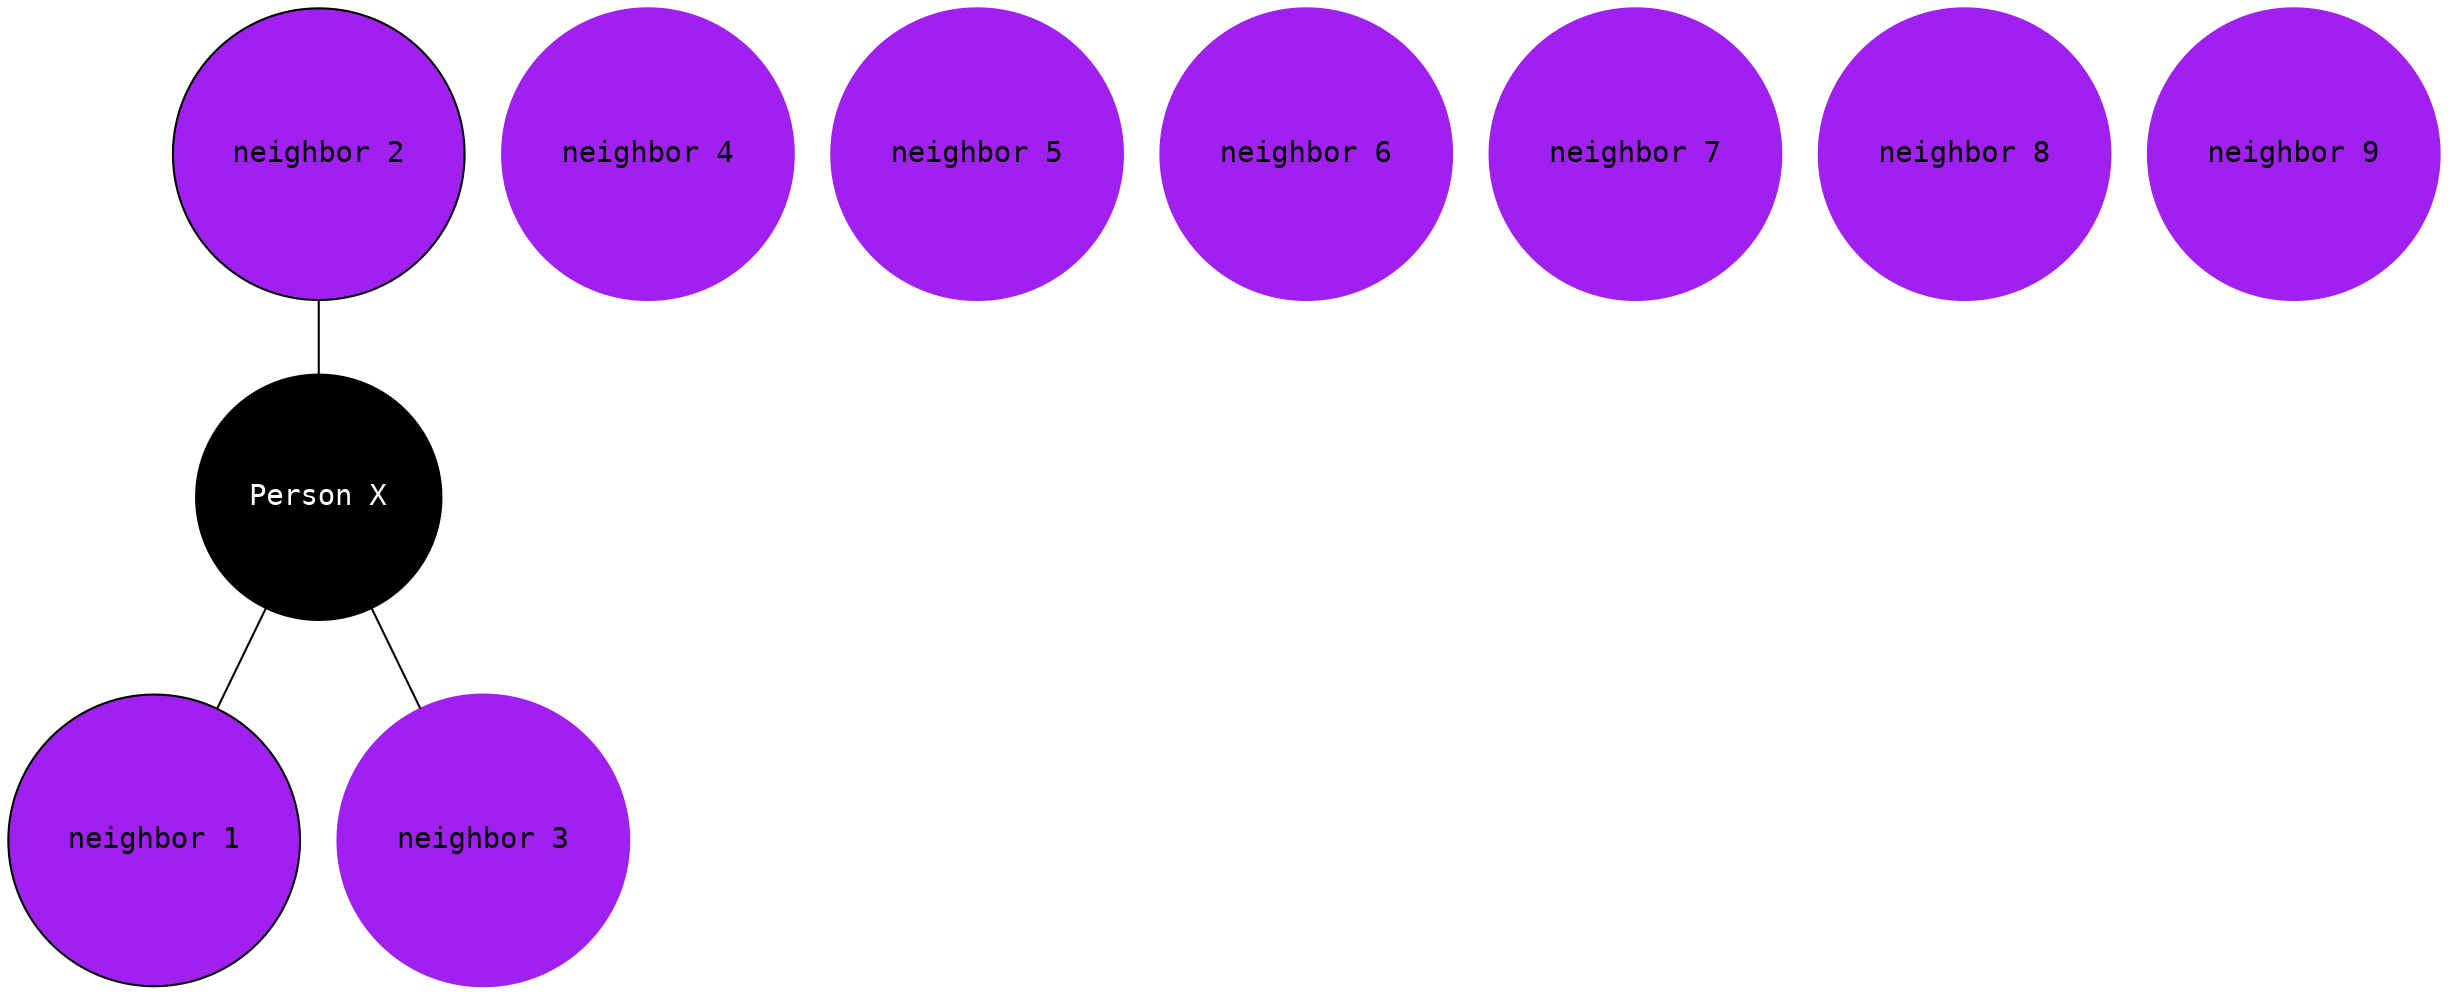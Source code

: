 



graph test{
  rankdir=LR;
  node[shape=circle, height=.01, width=.01, fontname=Courier];
  a[label="Person X", fillcolor=black, fontcolor=white,  style=filled];
  b[label="neighbor 1",  style=filled, fillcolor=Purple, fontsize=14];
  c[label="neighbor 2", style=filled, fillcolor=Purple, fontsize=14];
  d[label="neighbor 3", style=filled, color=Purple, fontsize=14];
  e[label="neighbor 4", style=filled, color=Purple, fontsize=14];
  f[label="neighbor 5", style=filled, color=Purple, fontsize=14];
  g[label="neighbor 6", style=filled, color=Purple, fontsize=14];
  h[label="neighbor 7", style=filled, color=Purple, fontsize=14];
  i[label="neighbor 8", style=filled, color=Purple, fontsize=14];
  j[label="neighbor 9", style=filled, color=Purple, fontsize=14];

  rankdir=BT;
  g;
  rankdir=LR;
  e;
  a -- b;
  rankdir=BT;
  c -- a;
  a -- d;
 rankdir=RL;
  f;
  h;
  rankdir=TB;
  i;
  j;
}
